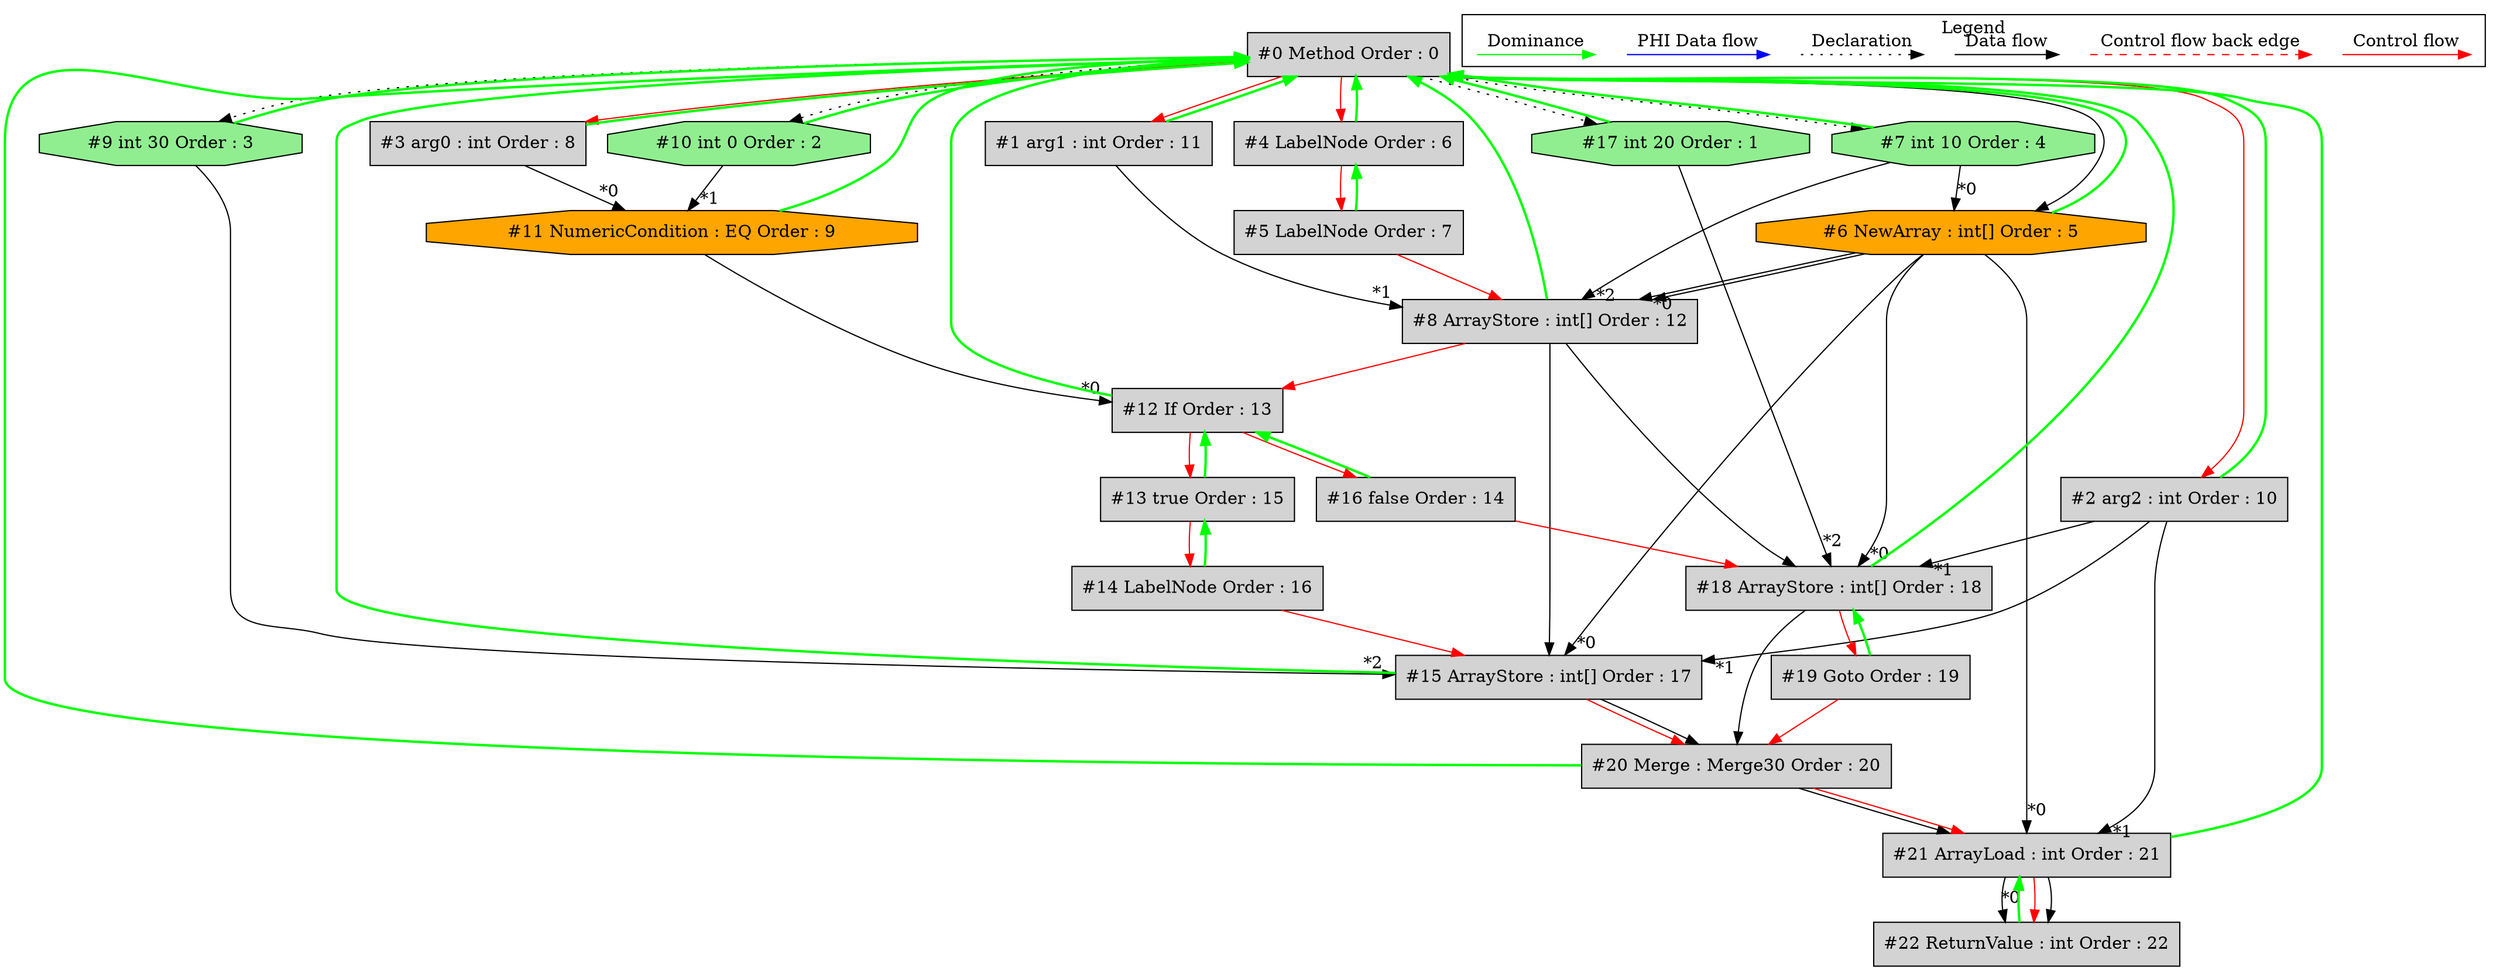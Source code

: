 digraph debugoutput {
 node0[label="#0 Method Order : 0",shape=box, fillcolor=lightgrey, style=filled];
 node1[label="#1 arg1 : int Order : 11",shape=box, fillcolor=lightgrey, style=filled];
 node1 -> node0[dir="forward" color="green" penwidth="2"];
 node0 -> node1[labeldistance=2, color=red, fontcolor=red];
 node2[label="#2 arg2 : int Order : 10",shape=box, fillcolor=lightgrey, style=filled];
 node2 -> node0[dir="forward" color="green" penwidth="2"];
 node0 -> node2[labeldistance=2, color=red, fontcolor=red];
 node3[label="#3 arg0 : int Order : 8",shape=box, fillcolor=lightgrey, style=filled];
 node3 -> node0[dir="forward" color="green" penwidth="2"];
 node0 -> node3[labeldistance=2, color=red, fontcolor=red];
 node4[label="#4 LabelNode Order : 6",shape=box, fillcolor=lightgrey, style=filled];
 node4 -> node0[dir="forward" color="green" penwidth="2"];
 node0 -> node4[labeldistance=2, color=red, fontcolor=red];
 node5[label="#5 LabelNode Order : 7",shape=box, fillcolor=lightgrey, style=filled];
 node5 -> node4[dir="forward" color="green" penwidth="2"];
 node4 -> node5[labeldistance=2, color=red, fontcolor=red];
 node6[label="#6 NewArray : int[] Order : 5",shape=octagon, fillcolor=orange, style=filled];
 node6 -> node0[dir="forward" color="green" penwidth="2"];
 node7 -> node6[headlabel="*0", labeldistance=2];
 node0 -> node6;
 node7[label="#7 int 10 Order : 4",shape=octagon, fillcolor=lightgreen, style=filled];
 node7 -> node0[dir="forward" color="green" penwidth="2"];
 node0 -> node7[style=dotted];
 node8[label="#8 ArrayStore : int[] Order : 12",shape=box, fillcolor=lightgrey, style=filled];
 node8 -> node0[dir="forward" color="green" penwidth="2"];
 node6 -> node8[headlabel="*0", labeldistance=2];
 node1 -> node8[headlabel="*1", labeldistance=2];
 node7 -> node8[headlabel="*2", labeldistance=2];
 node6 -> node8;
 node5 -> node8[labeldistance=2, color=red, fontcolor=red];
 node9[label="#9 int 30 Order : 3",shape=octagon, fillcolor=lightgreen, style=filled];
 node9 -> node0[dir="forward" color="green" penwidth="2"];
 node0 -> node9[style=dotted];
 node10[label="#10 int 0 Order : 2",shape=octagon, fillcolor=lightgreen, style=filled];
 node10 -> node0[dir="forward" color="green" penwidth="2"];
 node0 -> node10[style=dotted];
 node11[label="#11 NumericCondition : EQ Order : 9",shape=octagon, fillcolor=orange, style=filled];
 node11 -> node0[dir="forward" color="green" penwidth="2"];
 node3 -> node11[headlabel="*0", labeldistance=2];
 node10 -> node11[headlabel="*1", labeldistance=2];
 node12[label="#12 If Order : 13",shape=box, fillcolor=lightgrey, style=filled];
 node12 -> node0[dir="forward" color="green" penwidth="2"];
 node11 -> node12[headlabel="*0", labeldistance=2];
 node8 -> node12[labeldistance=2, color=red, fontcolor=red];
 node13[label="#13 true Order : 15",shape=box, fillcolor=lightgrey, style=filled];
 node13 -> node12[dir="forward" color="green" penwidth="2"];
 node12 -> node13[labeldistance=2, color=red, fontcolor=red];
 node14[label="#14 LabelNode Order : 16",shape=box, fillcolor=lightgrey, style=filled];
 node14 -> node13[dir="forward" color="green" penwidth="2"];
 node13 -> node14[labeldistance=2, color=red, fontcolor=red];
 node15[label="#15 ArrayStore : int[] Order : 17",shape=box, fillcolor=lightgrey, style=filled];
 node15 -> node0[dir="forward" color="green" penwidth="2"];
 node6 -> node15[headlabel="*0", labeldistance=2];
 node2 -> node15[headlabel="*1", labeldistance=2];
 node9 -> node15[headlabel="*2", labeldistance=2];
 node8 -> node15;
 node14 -> node15[labeldistance=2, color=red, fontcolor=red];
 node16[label="#16 false Order : 14",shape=box, fillcolor=lightgrey, style=filled];
 node16 -> node12[dir="forward" color="green" penwidth="2"];
 node12 -> node16[labeldistance=2, color=red, fontcolor=red];
 node17[label="#17 int 20 Order : 1",shape=octagon, fillcolor=lightgreen, style=filled];
 node17 -> node0[dir="forward" color="green" penwidth="2"];
 node0 -> node17[style=dotted];
 node18[label="#18 ArrayStore : int[] Order : 18",shape=box, fillcolor=lightgrey, style=filled];
 node18 -> node0[dir="forward" color="green" penwidth="2"];
 node6 -> node18[headlabel="*0", labeldistance=2];
 node2 -> node18[headlabel="*1", labeldistance=2];
 node17 -> node18[headlabel="*2", labeldistance=2];
 node8 -> node18;
 node16 -> node18[labeldistance=2, color=red, fontcolor=red];
 node19[label="#19 Goto Order : 19",shape=box, fillcolor=lightgrey, style=filled];
 node19 -> node18[dir="forward" color="green" penwidth="2"];
 node18 -> node19[labeldistance=2, color=red, fontcolor=red];
 node20[label="#20 Merge : Merge30 Order : 20",shape=box, fillcolor=lightgrey, style=filled];
 node20 -> node0[dir="forward" color="green" penwidth="2"];
 node19 -> node20[labeldistance=2, color=red, fontcolor=red];
 node15 -> node20[labeldistance=2, color=red, fontcolor=red];
 node18 -> node20;
 node15 -> node20;
 node21[label="#21 ArrayLoad : int Order : 21",shape=box, fillcolor=lightgrey, style=filled];
 node21 -> node0[dir="forward" color="green" penwidth="2"];
 node6 -> node21[headlabel="*0", labeldistance=2];
 node2 -> node21[headlabel="*1", labeldistance=2];
 node20 -> node21;
 node20 -> node21[labeldistance=2, color=red, fontcolor=red];
 node22[label="#22 ReturnValue : int Order : 22",shape=box, fillcolor=lightgrey, style=filled];
 node22 -> node21[dir="forward" color="green" penwidth="2"];
 node21 -> node22[headlabel="*0", labeldistance=2];
 node21 -> node22[labeldistance=2, color=red, fontcolor=red];
 node21 -> node22;
 subgraph cluster_000 {
  label = "Legend";
  node [shape=point]
  {
   rank=same;
   c0 [style = invis];
   c1 [style = invis];
   c2 [style = invis];
   c3 [style = invis];
   d0 [style = invis];
   d1 [style = invis];
   d2 [style = invis];
   d3 [style = invis];
   d4 [style = invis];
   d5 [style = invis];
   d6 [style = invis];
   d7 [style = invis];
  }
  c0 -> c1 [label="Control flow", style=solid, color=red]
  c2 -> c3 [label="Control flow back edge", style=dashed, color=red]
  d0 -> d1 [label="Data flow"]
  d2 -> d3 [label="Declaration", style=dotted]
  d4 -> d5 [label="PHI Data flow", color=blue]
  d6 -> d7 [label="Dominance", color=green]
 }

}
